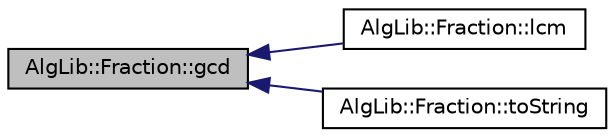 digraph "AlgLib::Fraction::gcd"
{
  edge [fontname="Helvetica",fontsize="10",labelfontname="Helvetica",labelfontsize="10"];
  node [fontname="Helvetica",fontsize="10",shape=record];
  rankdir="LR";
  Node1 [label="AlgLib::Fraction::gcd",height=0.2,width=0.4,color="black", fillcolor="grey75", style="filled", fontcolor="black"];
  Node1 -> Node2 [dir="back",color="midnightblue",fontsize="10",style="solid",fontname="Helvetica"];
  Node2 [label="AlgLib::Fraction::lcm",height=0.2,width=0.4,color="black", fillcolor="white", style="filled",URL="$class_alg_lib_1_1_fraction.html#a6f95fe4660cfda996102bf5f4240fe4c"];
  Node1 -> Node3 [dir="back",color="midnightblue",fontsize="10",style="solid",fontname="Helvetica"];
  Node3 [label="AlgLib::Fraction::toString",height=0.2,width=0.4,color="black", fillcolor="white", style="filled",URL="$class_alg_lib_1_1_fraction.html#a28d61a593ab5abaac86f091398cf7e00"];
}
